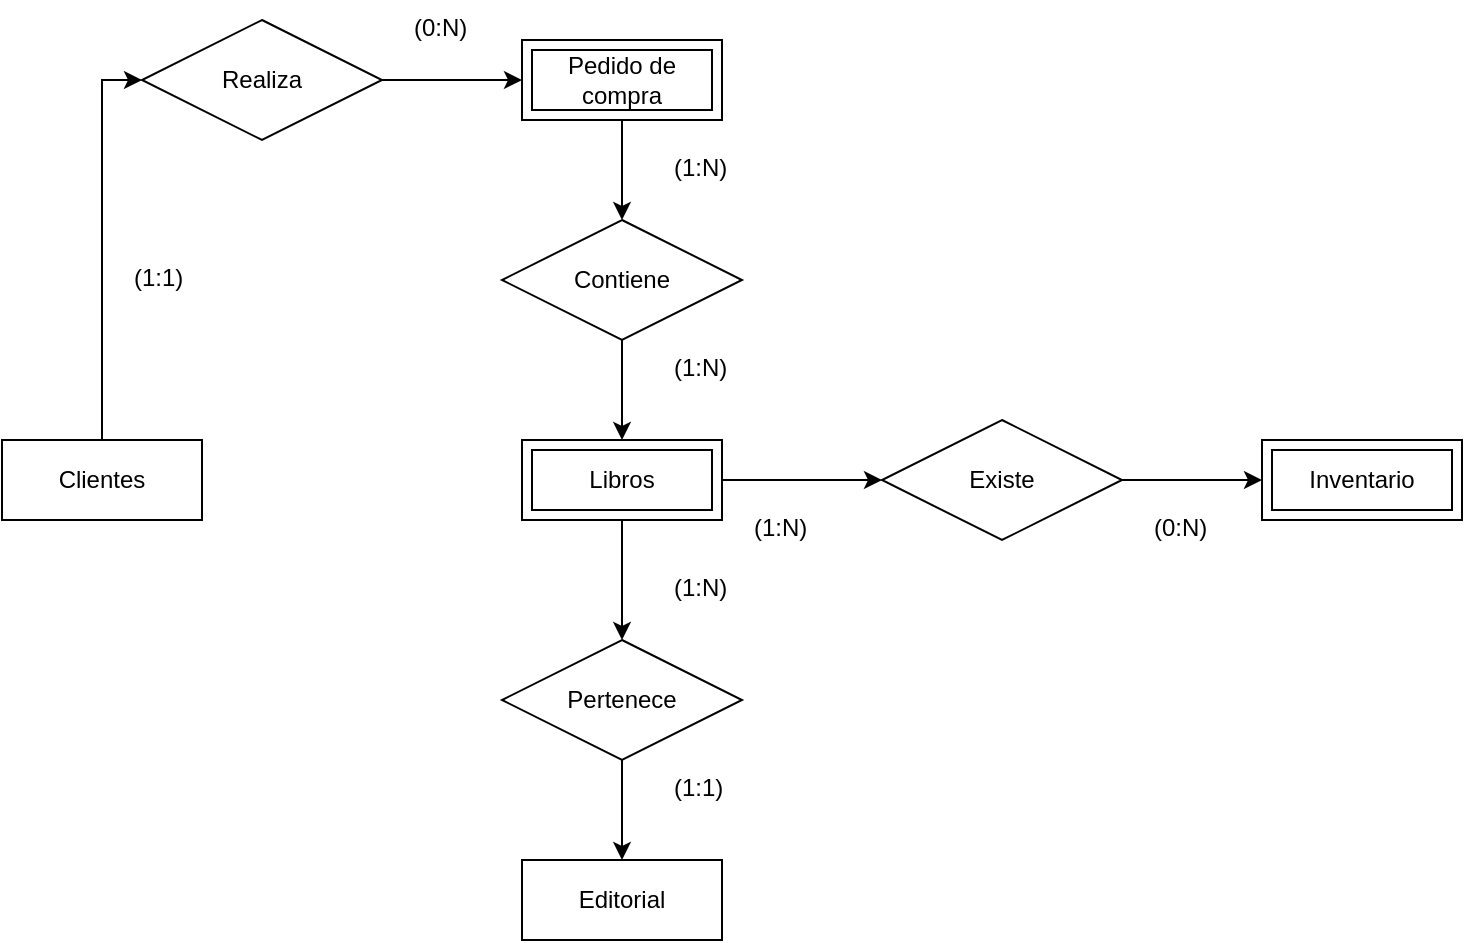 <mxfile version="27.2.0">
  <diagram name="Page-1" id="qpR586iMC5_5ifwDhwH9">
    <mxGraphModel dx="1233" dy="924" grid="1" gridSize="10" guides="1" tooltips="1" connect="1" arrows="1" fold="1" page="1" pageScale="1" pageWidth="850" pageHeight="1100" math="0" shadow="0">
      <root>
        <mxCell id="0" />
        <mxCell id="1" parent="0" />
        <mxCell id="xVWUuEz70avNeVhLd1sa-1" value="Clientes" style="whiteSpace=wrap;html=1;align=center;" vertex="1" parent="1">
          <mxGeometry x="90" y="570" width="100" height="40" as="geometry" />
        </mxCell>
        <mxCell id="xVWUuEz70avNeVhLd1sa-3" value="Editorial" style="whiteSpace=wrap;html=1;align=center;" vertex="1" parent="1">
          <mxGeometry x="350" y="780" width="100" height="40" as="geometry" />
        </mxCell>
        <mxCell id="xVWUuEz70avNeVhLd1sa-5" value="Inventario" style="shape=ext;margin=3;double=1;whiteSpace=wrap;html=1;align=center;" vertex="1" parent="1">
          <mxGeometry x="720" y="570" width="100" height="40" as="geometry" />
        </mxCell>
        <mxCell id="xVWUuEz70avNeVhLd1sa-21" style="edgeStyle=orthogonalEdgeStyle;rounded=0;orthogonalLoop=1;jettySize=auto;html=1;exitX=0.5;exitY=1;exitDx=0;exitDy=0;entryX=0.5;entryY=0;entryDx=0;entryDy=0;" edge="1" parent="1" source="xVWUuEz70avNeVhLd1sa-6" target="xVWUuEz70avNeVhLd1sa-20">
          <mxGeometry relative="1" as="geometry" />
        </mxCell>
        <mxCell id="xVWUuEz70avNeVhLd1sa-26" style="edgeStyle=orthogonalEdgeStyle;rounded=0;orthogonalLoop=1;jettySize=auto;html=1;exitX=1;exitY=0.5;exitDx=0;exitDy=0;entryX=0;entryY=0.5;entryDx=0;entryDy=0;" edge="1" parent="1" source="xVWUuEz70avNeVhLd1sa-6" target="xVWUuEz70avNeVhLd1sa-25">
          <mxGeometry relative="1" as="geometry" />
        </mxCell>
        <mxCell id="xVWUuEz70avNeVhLd1sa-6" value="Libros" style="shape=ext;margin=3;double=1;whiteSpace=wrap;html=1;align=center;" vertex="1" parent="1">
          <mxGeometry x="350" y="570" width="100" height="40" as="geometry" />
        </mxCell>
        <mxCell id="xVWUuEz70avNeVhLd1sa-15" style="edgeStyle=orthogonalEdgeStyle;rounded=0;orthogonalLoop=1;jettySize=auto;html=1;exitX=0.5;exitY=1;exitDx=0;exitDy=0;entryX=0.5;entryY=0;entryDx=0;entryDy=0;" edge="1" parent="1" source="xVWUuEz70avNeVhLd1sa-7" target="xVWUuEz70avNeVhLd1sa-14">
          <mxGeometry relative="1" as="geometry" />
        </mxCell>
        <mxCell id="xVWUuEz70avNeVhLd1sa-7" value="Pedido de compra" style="shape=ext;margin=3;double=1;whiteSpace=wrap;html=1;align=center;" vertex="1" parent="1">
          <mxGeometry x="350" y="370" width="100" height="40" as="geometry" />
        </mxCell>
        <mxCell id="xVWUuEz70avNeVhLd1sa-10" style="edgeStyle=orthogonalEdgeStyle;rounded=0;orthogonalLoop=1;jettySize=auto;html=1;exitX=1;exitY=0.5;exitDx=0;exitDy=0;entryX=0;entryY=0.5;entryDx=0;entryDy=0;" edge="1" parent="1" source="xVWUuEz70avNeVhLd1sa-8" target="xVWUuEz70avNeVhLd1sa-7">
          <mxGeometry relative="1" as="geometry" />
        </mxCell>
        <mxCell id="xVWUuEz70avNeVhLd1sa-8" value="Realiza" style="shape=rhombus;perimeter=rhombusPerimeter;whiteSpace=wrap;html=1;align=center;" vertex="1" parent="1">
          <mxGeometry x="160" y="360" width="120" height="60" as="geometry" />
        </mxCell>
        <mxCell id="xVWUuEz70avNeVhLd1sa-9" style="edgeStyle=orthogonalEdgeStyle;rounded=0;orthogonalLoop=1;jettySize=auto;html=1;exitX=0.5;exitY=0;exitDx=0;exitDy=0;entryX=0;entryY=0.5;entryDx=0;entryDy=0;" edge="1" parent="1" source="xVWUuEz70avNeVhLd1sa-1" target="xVWUuEz70avNeVhLd1sa-8">
          <mxGeometry relative="1" as="geometry" />
        </mxCell>
        <mxCell id="xVWUuEz70avNeVhLd1sa-11" value="(1:1)" style="text;strokeColor=none;fillColor=none;spacingLeft=4;spacingRight=4;overflow=hidden;rotatable=0;points=[[0,0.5],[1,0.5]];portConstraint=eastwest;fontSize=12;whiteSpace=wrap;html=1;" vertex="1" parent="1">
          <mxGeometry x="150" y="475" width="40" height="30" as="geometry" />
        </mxCell>
        <mxCell id="xVWUuEz70avNeVhLd1sa-12" value="(0:N)" style="text;strokeColor=none;fillColor=none;spacingLeft=4;spacingRight=4;overflow=hidden;rotatable=0;points=[[0,0.5],[1,0.5]];portConstraint=eastwest;fontSize=12;whiteSpace=wrap;html=1;" vertex="1" parent="1">
          <mxGeometry x="290" y="350" width="40" height="30" as="geometry" />
        </mxCell>
        <mxCell id="xVWUuEz70avNeVhLd1sa-17" style="edgeStyle=orthogonalEdgeStyle;rounded=0;orthogonalLoop=1;jettySize=auto;html=1;exitX=0.5;exitY=1;exitDx=0;exitDy=0;entryX=0.5;entryY=0;entryDx=0;entryDy=0;" edge="1" parent="1" source="xVWUuEz70avNeVhLd1sa-14" target="xVWUuEz70avNeVhLd1sa-6">
          <mxGeometry relative="1" as="geometry" />
        </mxCell>
        <mxCell id="xVWUuEz70avNeVhLd1sa-14" value="Contiene" style="shape=rhombus;perimeter=rhombusPerimeter;whiteSpace=wrap;html=1;align=center;" vertex="1" parent="1">
          <mxGeometry x="340" y="460" width="120" height="60" as="geometry" />
        </mxCell>
        <mxCell id="xVWUuEz70avNeVhLd1sa-18" value="(1:N)" style="text;strokeColor=none;fillColor=none;spacingLeft=4;spacingRight=4;overflow=hidden;rotatable=0;points=[[0,0.5],[1,0.5]];portConstraint=eastwest;fontSize=12;whiteSpace=wrap;html=1;" vertex="1" parent="1">
          <mxGeometry x="420" y="420" width="40" height="30" as="geometry" />
        </mxCell>
        <mxCell id="xVWUuEz70avNeVhLd1sa-19" value="(1:N)" style="text;strokeColor=none;fillColor=none;spacingLeft=4;spacingRight=4;overflow=hidden;rotatable=0;points=[[0,0.5],[1,0.5]];portConstraint=eastwest;fontSize=12;whiteSpace=wrap;html=1;" vertex="1" parent="1">
          <mxGeometry x="420" y="520" width="40" height="30" as="geometry" />
        </mxCell>
        <mxCell id="xVWUuEz70avNeVhLd1sa-22" style="edgeStyle=orthogonalEdgeStyle;rounded=0;orthogonalLoop=1;jettySize=auto;html=1;exitX=0.5;exitY=1;exitDx=0;exitDy=0;entryX=0.5;entryY=0;entryDx=0;entryDy=0;" edge="1" parent="1" source="xVWUuEz70avNeVhLd1sa-20" target="xVWUuEz70avNeVhLd1sa-3">
          <mxGeometry relative="1" as="geometry" />
        </mxCell>
        <mxCell id="xVWUuEz70avNeVhLd1sa-20" value="Pertenece" style="shape=rhombus;perimeter=rhombusPerimeter;whiteSpace=wrap;html=1;align=center;" vertex="1" parent="1">
          <mxGeometry x="340" y="670" width="120" height="60" as="geometry" />
        </mxCell>
        <mxCell id="xVWUuEz70avNeVhLd1sa-23" value="(1:N)" style="text;strokeColor=none;fillColor=none;spacingLeft=4;spacingRight=4;overflow=hidden;rotatable=0;points=[[0,0.5],[1,0.5]];portConstraint=eastwest;fontSize=12;whiteSpace=wrap;html=1;" vertex="1" parent="1">
          <mxGeometry x="420" y="630" width="40" height="30" as="geometry" />
        </mxCell>
        <mxCell id="xVWUuEz70avNeVhLd1sa-24" value="(1:1)" style="text;strokeColor=none;fillColor=none;spacingLeft=4;spacingRight=4;overflow=hidden;rotatable=0;points=[[0,0.5],[1,0.5]];portConstraint=eastwest;fontSize=12;whiteSpace=wrap;html=1;" vertex="1" parent="1">
          <mxGeometry x="420" y="730" width="40" height="30" as="geometry" />
        </mxCell>
        <mxCell id="xVWUuEz70avNeVhLd1sa-27" style="edgeStyle=orthogonalEdgeStyle;rounded=0;orthogonalLoop=1;jettySize=auto;html=1;exitX=1;exitY=0.5;exitDx=0;exitDy=0;entryX=0;entryY=0.5;entryDx=0;entryDy=0;" edge="1" parent="1" source="xVWUuEz70avNeVhLd1sa-25" target="xVWUuEz70avNeVhLd1sa-5">
          <mxGeometry relative="1" as="geometry" />
        </mxCell>
        <mxCell id="xVWUuEz70avNeVhLd1sa-25" value="Existe" style="shape=rhombus;perimeter=rhombusPerimeter;whiteSpace=wrap;html=1;align=center;" vertex="1" parent="1">
          <mxGeometry x="530" y="560" width="120" height="60" as="geometry" />
        </mxCell>
        <mxCell id="xVWUuEz70avNeVhLd1sa-28" value="(1:N)" style="text;strokeColor=none;fillColor=none;spacingLeft=4;spacingRight=4;overflow=hidden;rotatable=0;points=[[0,0.5],[1,0.5]];portConstraint=eastwest;fontSize=12;whiteSpace=wrap;html=1;" vertex="1" parent="1">
          <mxGeometry x="460" y="600" width="40" height="30" as="geometry" />
        </mxCell>
        <mxCell id="xVWUuEz70avNeVhLd1sa-29" value="(0:N)" style="text;strokeColor=none;fillColor=none;spacingLeft=4;spacingRight=4;overflow=hidden;rotatable=0;points=[[0,0.5],[1,0.5]];portConstraint=eastwest;fontSize=12;whiteSpace=wrap;html=1;" vertex="1" parent="1">
          <mxGeometry x="660" y="600" width="40" height="30" as="geometry" />
        </mxCell>
      </root>
    </mxGraphModel>
  </diagram>
</mxfile>

